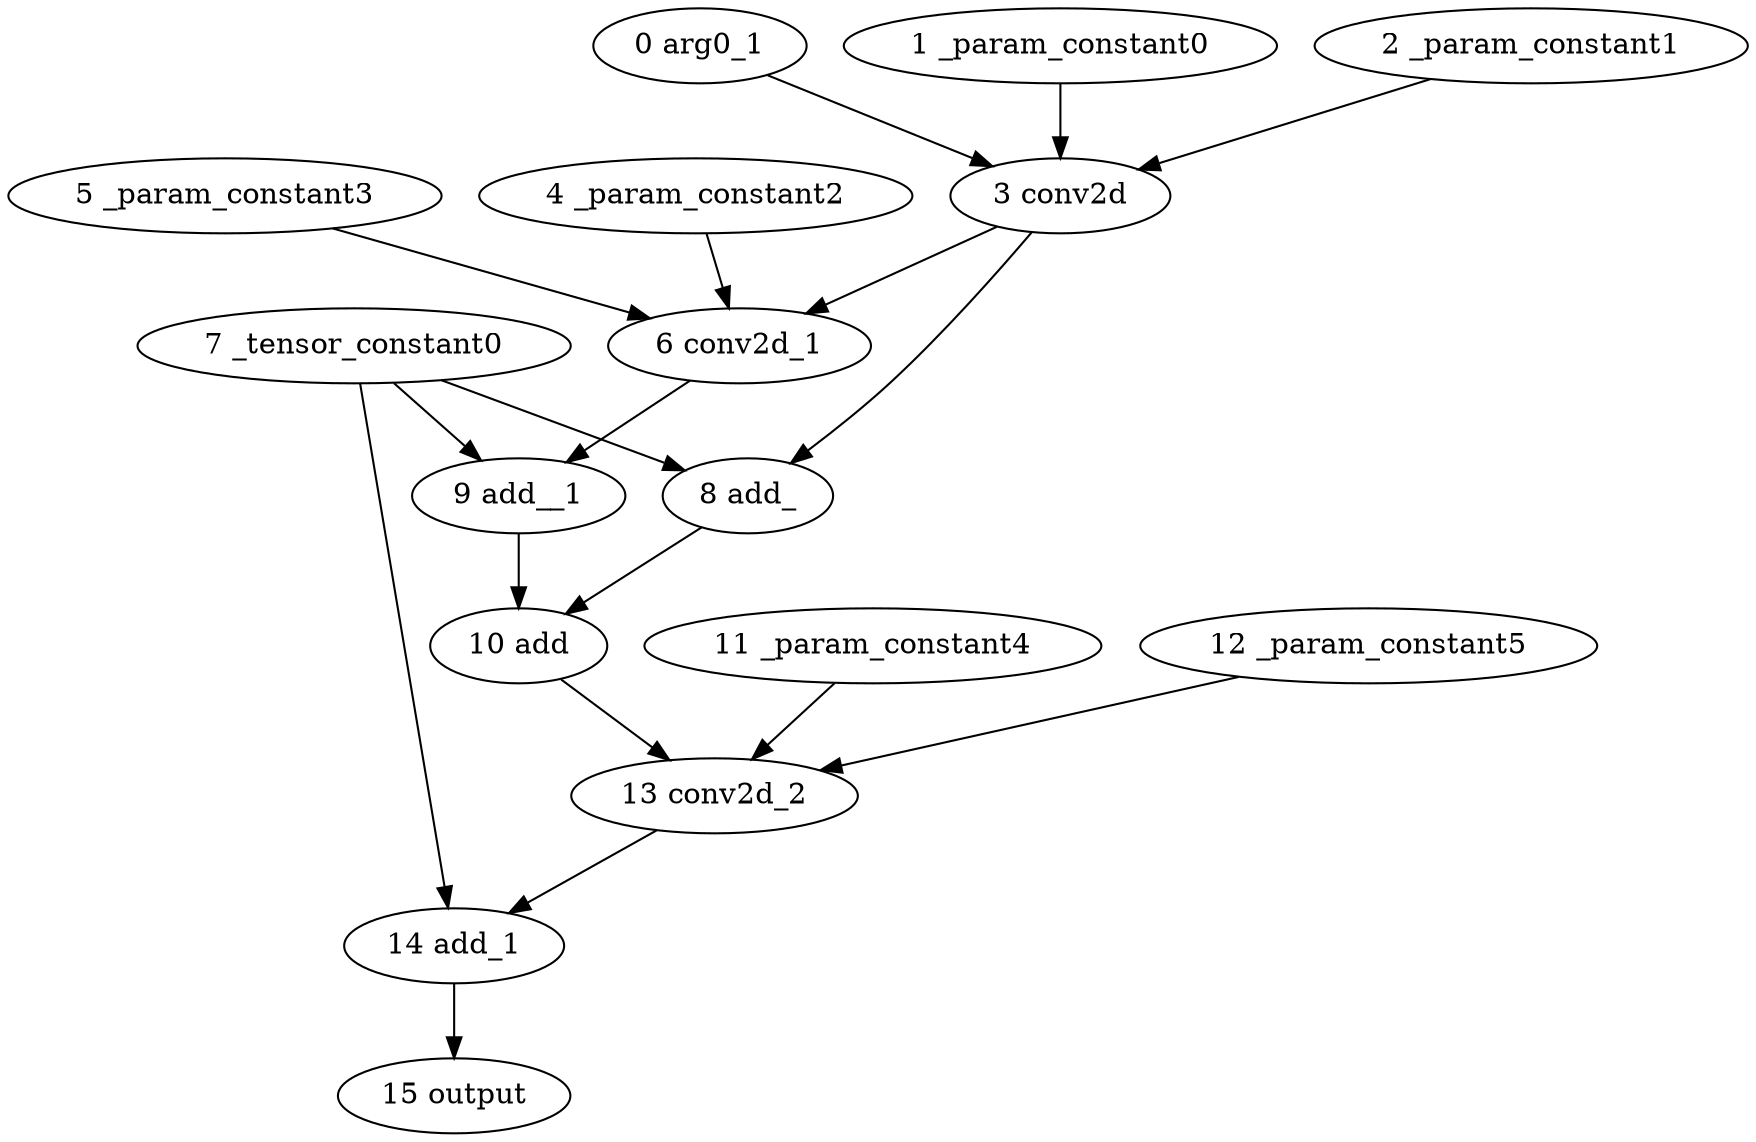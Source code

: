 strict digraph  {
"0 arg0_1" [id=0, type=input];
"1 _param_constant0" [id=1, type=get_attr];
"2 _param_constant1" [id=2, type=get_attr];
"3 conv2d" [id=3, type=conv2d];
"4 _param_constant2" [id=4, type=get_attr];
"5 _param_constant3" [id=5, type=get_attr];
"6 conv2d_1" [id=6, type=conv2d];
"7 _tensor_constant0" [id=7, type=get_attr];
"8 add_" [id=8, type=add_];
"9 add__1" [id=9, type=add_];
"10 add" [id=10, type=add];
"11 _param_constant4" [id=11, type=get_attr];
"12 _param_constant5" [id=12, type=get_attr];
"13 conv2d_2" [id=13, type=conv2d];
"14 add_1" [id=14, type=add];
"15 output" [id=15, type=output];
"0 arg0_1" -> "3 conv2d";
"1 _param_constant0" -> "3 conv2d";
"2 _param_constant1" -> "3 conv2d";
"3 conv2d" -> "6 conv2d_1";
"3 conv2d" -> "8 add_";
"4 _param_constant2" -> "6 conv2d_1";
"5 _param_constant3" -> "6 conv2d_1";
"6 conv2d_1" -> "9 add__1";
"7 _tensor_constant0" -> "8 add_";
"7 _tensor_constant0" -> "9 add__1";
"7 _tensor_constant0" -> "14 add_1";
"8 add_" -> "10 add";
"9 add__1" -> "10 add";
"10 add" -> "13 conv2d_2";
"11 _param_constant4" -> "13 conv2d_2";
"12 _param_constant5" -> "13 conv2d_2";
"13 conv2d_2" -> "14 add_1";
"14 add_1" -> "15 output";
}
